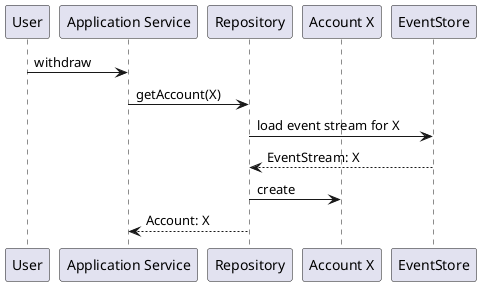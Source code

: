@startuml

participant "User" as U
participant "Application Service" as AS
participant "Repository" as R
participant "Account X" as A
participant "EventStore" as ES

U -> AS: withdraw
AS -> R: getAccount(X)
R -> ES: load event stream for X
R <-- ES: EventStream: X
R ->  A: create
R --> AS: Account: X

@enduml